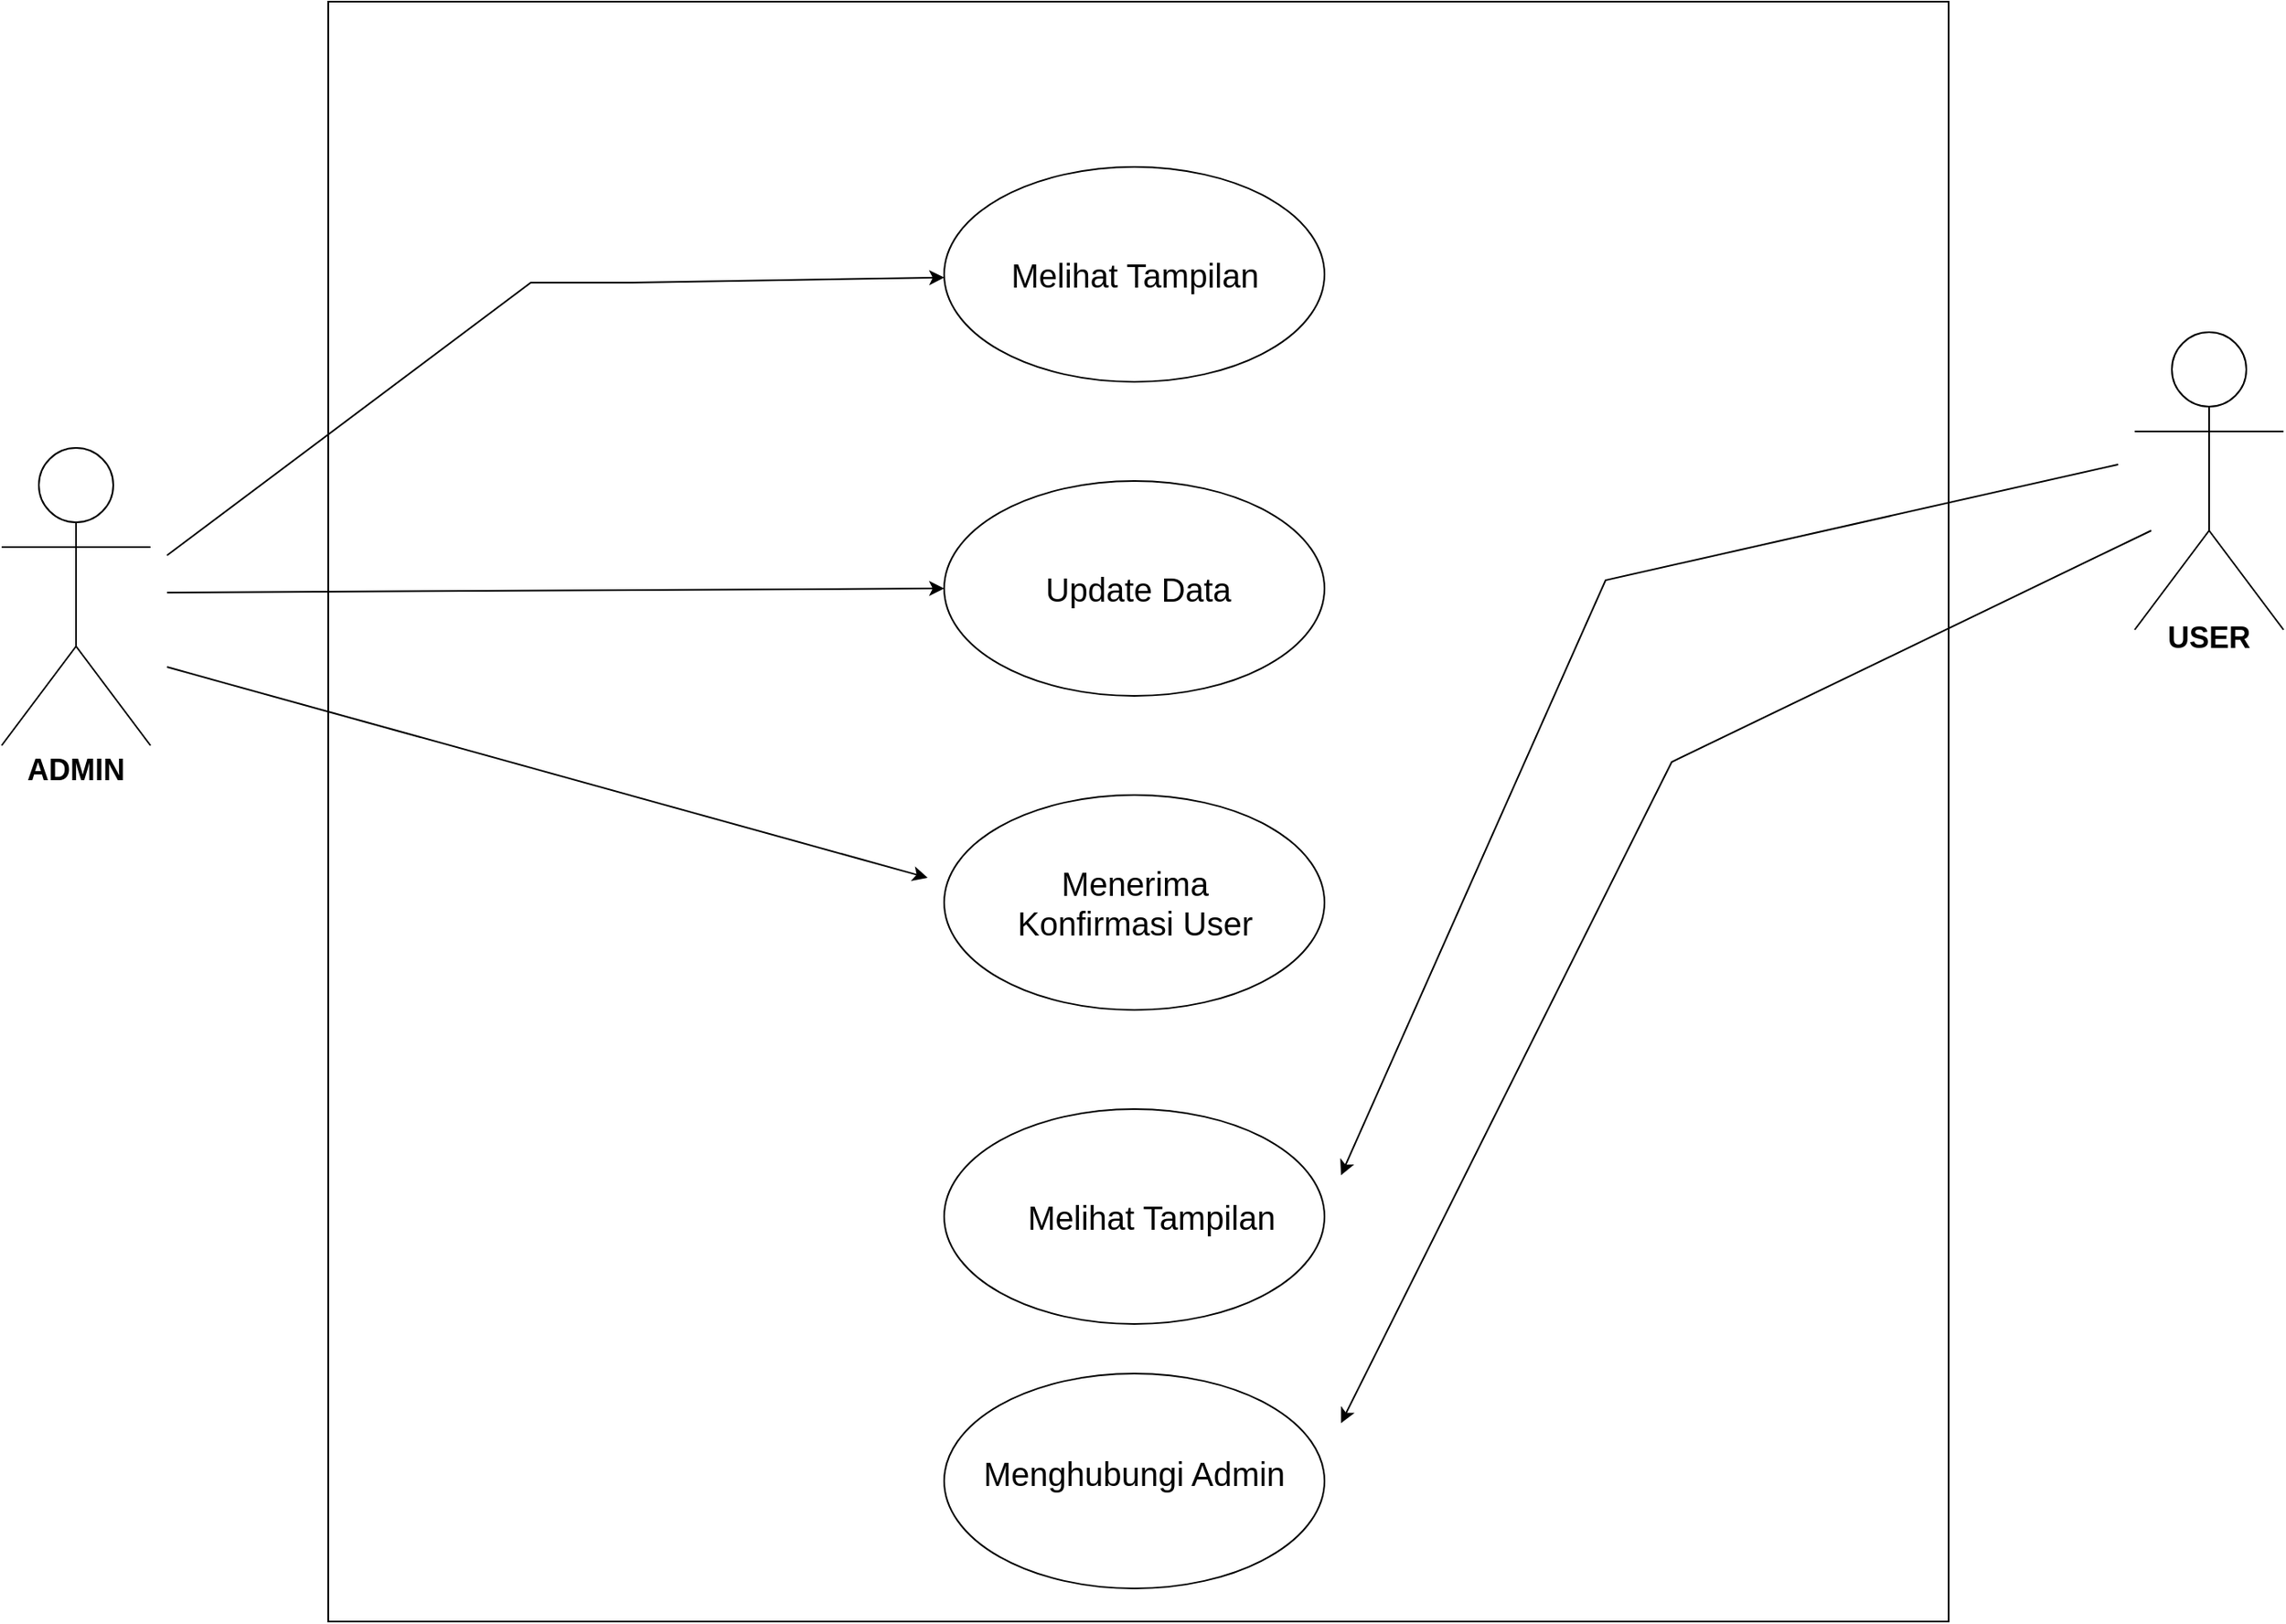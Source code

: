 <mxfile version="24.7.12">
  <diagram name="Page-1" id="8OU0QZBIG2VrAC-fUaZR">
    <mxGraphModel dx="2064" dy="1078" grid="1" gridSize="10" guides="1" tooltips="1" connect="1" arrows="1" fold="1" page="1" pageScale="1" pageWidth="850" pageHeight="1100" math="0" shadow="0">
      <root>
        <mxCell id="0" />
        <mxCell id="1" parent="0" />
        <mxCell id="X_89ywGBN6a2kE4pXoAG-7" value="" style="whiteSpace=wrap;html=1;aspect=fixed;" vertex="1" parent="1">
          <mxGeometry x="397.5" y="20" width="980" height="980" as="geometry" />
        </mxCell>
        <mxCell id="X_89ywGBN6a2kE4pXoAG-8" value="" style="shape=umlActor;verticalLabelPosition=bottom;verticalAlign=top;html=1;outlineConnect=0;" vertex="1" parent="1">
          <mxGeometry x="200" y="290" width="90" height="180" as="geometry" />
        </mxCell>
        <mxCell id="X_89ywGBN6a2kE4pXoAG-12" value="" style="shape=umlActor;verticalLabelPosition=bottom;verticalAlign=top;html=1;outlineConnect=0;" vertex="1" parent="1">
          <mxGeometry x="1490" y="220" width="90" height="180" as="geometry" />
        </mxCell>
        <mxCell id="X_89ywGBN6a2kE4pXoAG-13" value="&lt;span style=&quot;font-size: 18px;&quot;&gt;&lt;b&gt;USER&lt;/b&gt;&lt;/span&gt;" style="text;html=1;align=center;verticalAlign=middle;whiteSpace=wrap;rounded=0;" vertex="1" parent="1">
          <mxGeometry x="1490" y="360" width="90" height="90" as="geometry" />
        </mxCell>
        <mxCell id="X_89ywGBN6a2kE4pXoAG-14" value="" style="ellipse;whiteSpace=wrap;html=1;" vertex="1" parent="1">
          <mxGeometry x="770" y="120" width="230" height="130" as="geometry" />
        </mxCell>
        <mxCell id="X_89ywGBN6a2kE4pXoAG-15" value="" style="ellipse;whiteSpace=wrap;html=1;" vertex="1" parent="1">
          <mxGeometry x="770" y="310" width="230" height="130" as="geometry" />
        </mxCell>
        <mxCell id="X_89ywGBN6a2kE4pXoAG-16" value="" style="ellipse;whiteSpace=wrap;html=1;" vertex="1" parent="1">
          <mxGeometry x="770" y="500" width="230" height="130" as="geometry" />
        </mxCell>
        <mxCell id="X_89ywGBN6a2kE4pXoAG-18" value="" style="endArrow=classic;html=1;rounded=0;exitX=0;exitY=0;exitDx=0;exitDy=0;" edge="1" parent="1" target="X_89ywGBN6a2kE4pXoAG-14">
          <mxGeometry width="50" height="50" relative="1" as="geometry">
            <mxPoint x="300" y="355" as="sourcePoint" />
            <mxPoint x="570" y="270" as="targetPoint" />
            <Array as="points">
              <mxPoint x="520" y="190" />
              <mxPoint x="580" y="190" />
            </Array>
          </mxGeometry>
        </mxCell>
        <mxCell id="X_89ywGBN6a2kE4pXoAG-19" value="" style="endArrow=classic;html=1;rounded=0;entryX=0;entryY=0.5;entryDx=0;entryDy=0;exitX=0;exitY=0.25;exitDx=0;exitDy=0;" edge="1" parent="1" target="X_89ywGBN6a2kE4pXoAG-15">
          <mxGeometry width="50" height="50" relative="1" as="geometry">
            <mxPoint x="300" y="377.5" as="sourcePoint" />
            <mxPoint x="620" y="370" as="targetPoint" />
          </mxGeometry>
        </mxCell>
        <mxCell id="X_89ywGBN6a2kE4pXoAG-21" value="&lt;font style=&quot;font-size: 20px;&quot;&gt;Melihat Tampilan&lt;/font&gt;" style="text;html=1;align=center;verticalAlign=middle;whiteSpace=wrap;rounded=0;" vertex="1" parent="1">
          <mxGeometry x="807.5" y="165" width="155" height="40" as="geometry" />
        </mxCell>
        <mxCell id="X_89ywGBN6a2kE4pXoAG-22" value="&lt;span style=&quot;font-size: 20px;&quot;&gt;Update Data&lt;/span&gt;" style="text;html=1;align=center;verticalAlign=middle;whiteSpace=wrap;rounded=0;" vertex="1" parent="1">
          <mxGeometry x="810" y="355" width="155" height="40" as="geometry" />
        </mxCell>
        <mxCell id="X_89ywGBN6a2kE4pXoAG-23" value="" style="endArrow=classic;html=1;rounded=0;exitX=0;exitY=0.75;exitDx=0;exitDy=0;" edge="1" parent="1">
          <mxGeometry width="50" height="50" relative="1" as="geometry">
            <mxPoint x="300" y="422.5" as="sourcePoint" />
            <mxPoint x="760" y="550" as="targetPoint" />
            <Array as="points" />
          </mxGeometry>
        </mxCell>
        <mxCell id="X_89ywGBN6a2kE4pXoAG-24" value="&lt;span style=&quot;font-size: 20px;&quot;&gt;Menerima Konfirmasi User&lt;/span&gt;" style="text;html=1;align=center;verticalAlign=middle;whiteSpace=wrap;rounded=0;" vertex="1" parent="1">
          <mxGeometry x="807.5" y="545" width="155" height="40" as="geometry" />
        </mxCell>
        <mxCell id="X_89ywGBN6a2kE4pXoAG-25" value="" style="ellipse;whiteSpace=wrap;html=1;" vertex="1" parent="1">
          <mxGeometry x="770" y="690" width="230" height="130" as="geometry" />
        </mxCell>
        <mxCell id="X_89ywGBN6a2kE4pXoAG-26" value="" style="ellipse;whiteSpace=wrap;html=1;" vertex="1" parent="1">
          <mxGeometry x="770" y="850" width="230" height="130" as="geometry" />
        </mxCell>
        <mxCell id="X_89ywGBN6a2kE4pXoAG-27" value="&lt;span style=&quot;font-size: 20px;&quot;&gt;Melihat Tampilan&lt;/span&gt;" style="text;html=1;align=center;verticalAlign=middle;whiteSpace=wrap;rounded=0;" vertex="1" parent="1">
          <mxGeometry x="817.5" y="735" width="155" height="40" as="geometry" />
        </mxCell>
        <mxCell id="X_89ywGBN6a2kE4pXoAG-28" value="" style="endArrow=classic;html=1;rounded=0;" edge="1" parent="1">
          <mxGeometry width="50" height="50" relative="1" as="geometry">
            <mxPoint x="1480" y="300" as="sourcePoint" />
            <mxPoint x="1010" y="730" as="targetPoint" />
            <Array as="points">
              <mxPoint x="1170" y="370" />
            </Array>
          </mxGeometry>
        </mxCell>
        <mxCell id="X_89ywGBN6a2kE4pXoAG-30" value="&lt;span style=&quot;font-size: 20px;&quot;&gt;Menghubungi Admin&lt;/span&gt;" style="text;html=1;align=center;verticalAlign=middle;whiteSpace=wrap;rounded=0;" vertex="1" parent="1">
          <mxGeometry x="790" y="890" width="190" height="40" as="geometry" />
        </mxCell>
        <mxCell id="X_89ywGBN6a2kE4pXoAG-32" value="" style="endArrow=classic;html=1;rounded=0;" edge="1" parent="1">
          <mxGeometry width="50" height="50" relative="1" as="geometry">
            <mxPoint x="1500" y="340" as="sourcePoint" />
            <mxPoint x="1010" y="880" as="targetPoint" />
            <Array as="points">
              <mxPoint x="1210" y="480" />
            </Array>
          </mxGeometry>
        </mxCell>
        <mxCell id="X_89ywGBN6a2kE4pXoAG-35" value="&lt;span style=&quot;font-size: 18px;&quot;&gt;&lt;b&gt;ADMIN&lt;/b&gt;&lt;/span&gt;" style="text;html=1;align=center;verticalAlign=middle;whiteSpace=wrap;rounded=0;" vertex="1" parent="1">
          <mxGeometry x="200" y="440" width="90" height="90" as="geometry" />
        </mxCell>
      </root>
    </mxGraphModel>
  </diagram>
</mxfile>
